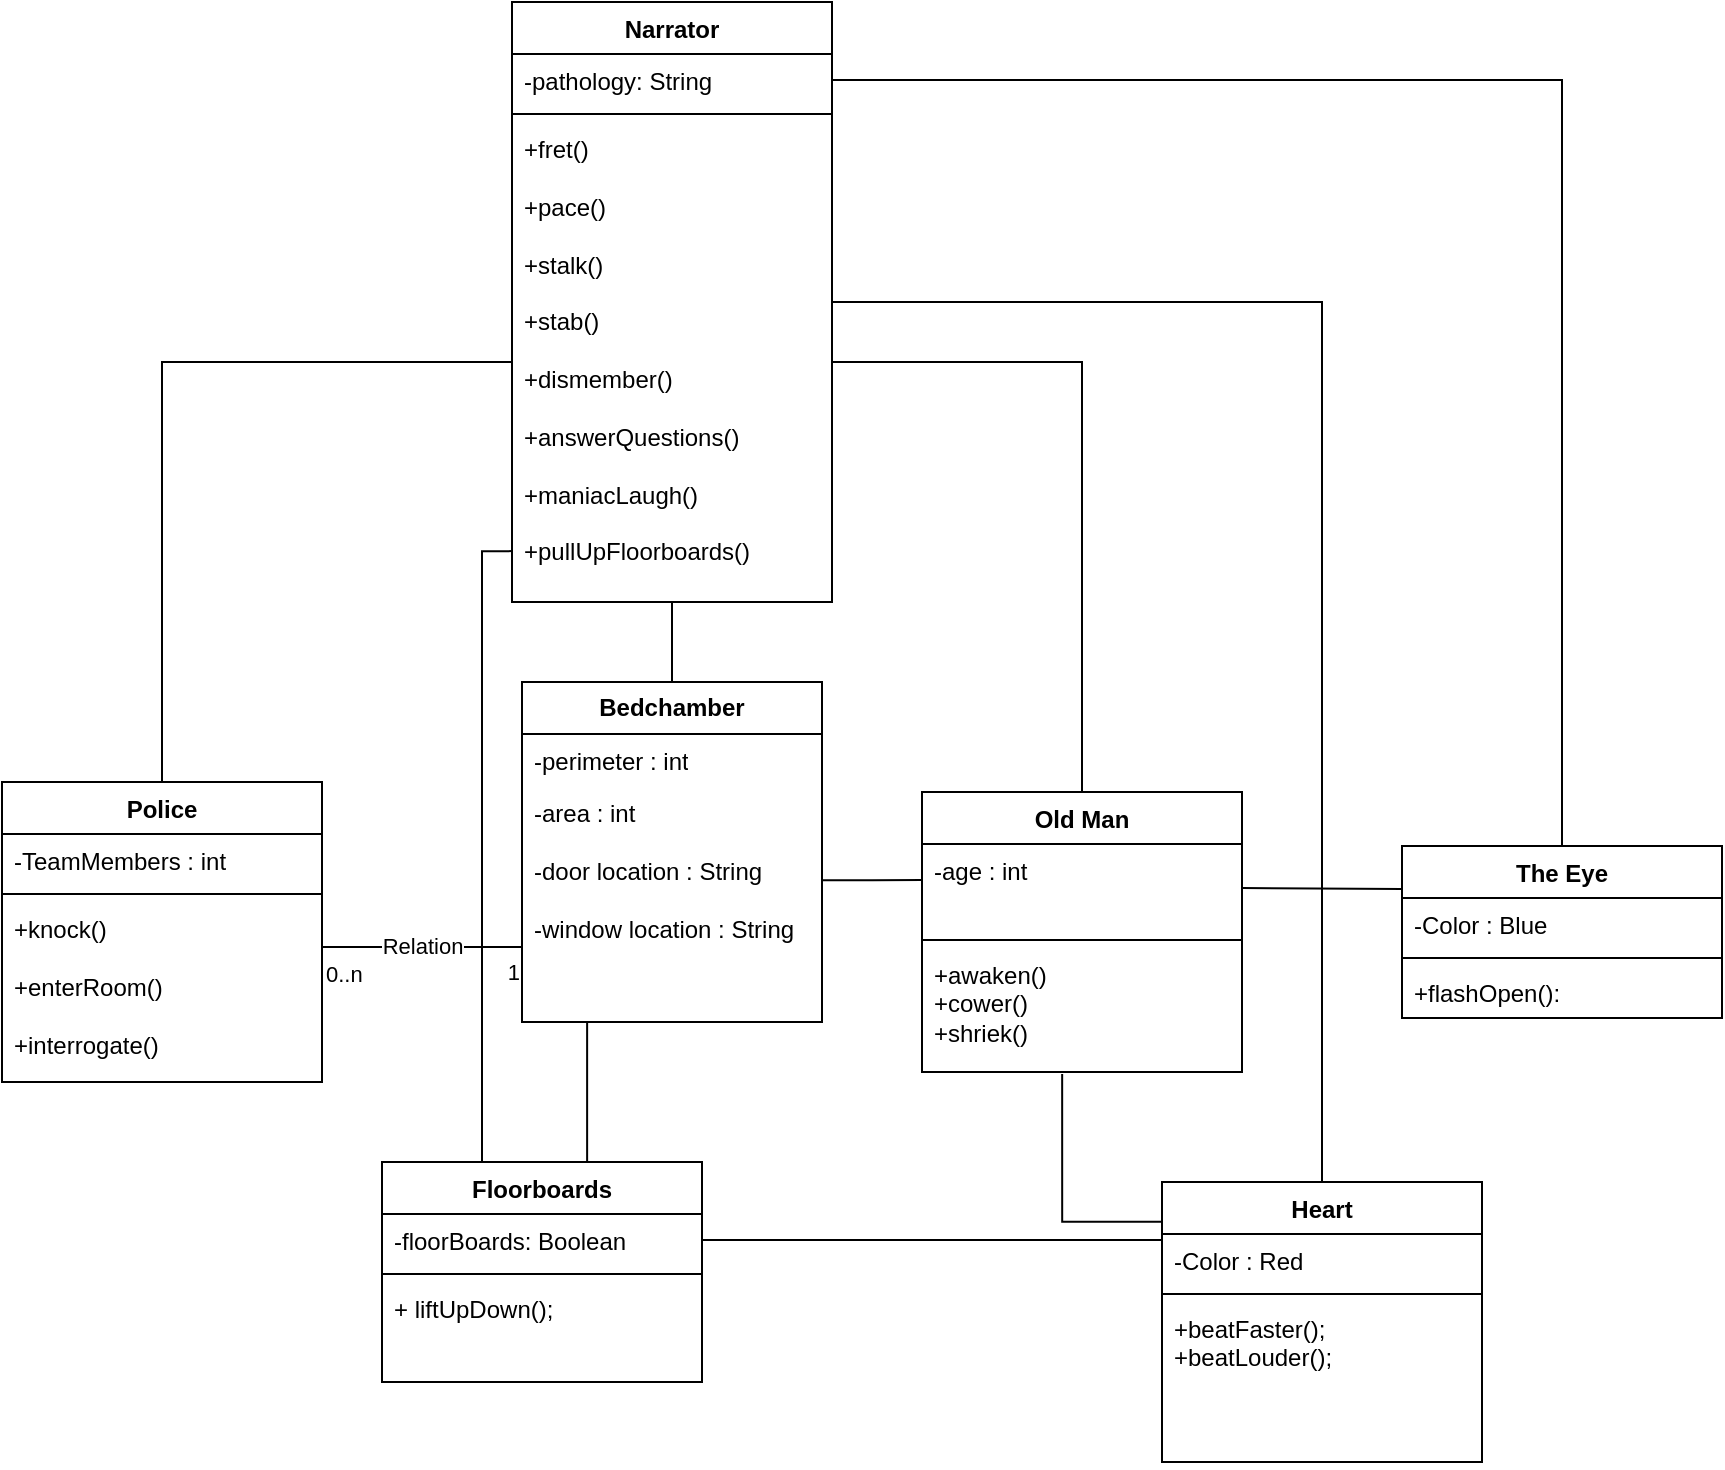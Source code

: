 <mxfile version="21.0.7" type="github">
  <diagram name="Page-1" id="ZEegtyX3KQnmU3FkLwVd">
    <mxGraphModel dx="1299" dy="831" grid="1" gridSize="10" guides="1" tooltips="1" connect="1" arrows="1" fold="1" page="1" pageScale="1" pageWidth="1100" pageHeight="850" math="0" shadow="0">
      <root>
        <mxCell id="0" />
        <mxCell id="1" parent="0" />
        <mxCell id="39Nt4OManVwnhByQ2ZVa-1" value="&lt;b&gt;Bedchamber&lt;/b&gt;" style="swimlane;fontStyle=0;childLayout=stackLayout;horizontal=1;startSize=26;fillColor=none;horizontalStack=0;resizeParent=1;resizeParentMax=0;resizeLast=0;collapsible=1;marginBottom=0;whiteSpace=wrap;html=1;" parent="1" vertex="1">
          <mxGeometry x="410" y="390" width="150" height="170" as="geometry" />
        </mxCell>
        <mxCell id="39Nt4OManVwnhByQ2ZVa-2" value="-perimeter : int" style="text;strokeColor=none;fillColor=none;align=left;verticalAlign=top;spacingLeft=4;spacingRight=4;overflow=hidden;rotatable=0;points=[[0,0.5],[1,0.5]];portConstraint=eastwest;whiteSpace=wrap;html=1;" parent="39Nt4OManVwnhByQ2ZVa-1" vertex="1">
          <mxGeometry y="26" width="150" height="26" as="geometry" />
        </mxCell>
        <mxCell id="39Nt4OManVwnhByQ2ZVa-3" value="-area : int&lt;br&gt;&lt;br&gt;-door location : String&lt;br style=&quot;border-color: var(--border-color);&quot;&gt;&lt;br style=&quot;border-color: var(--border-color);&quot;&gt;-window location : String&lt;br&gt;" style="text;strokeColor=none;fillColor=none;align=left;verticalAlign=top;spacingLeft=4;spacingRight=4;overflow=hidden;rotatable=0;points=[[0,0.5],[1,0.5]];portConstraint=eastwest;whiteSpace=wrap;html=1;" parent="39Nt4OManVwnhByQ2ZVa-1" vertex="1">
          <mxGeometry y="52" width="150" height="118" as="geometry" />
        </mxCell>
        <mxCell id="39Nt4OManVwnhByQ2ZVa-43" value="" style="edgeStyle=orthogonalEdgeStyle;rounded=0;orthogonalLoop=1;jettySize=auto;html=1;endArrow=none;endFill=0;" parent="1" source="39Nt4OManVwnhByQ2ZVa-5" target="39Nt4OManVwnhByQ2ZVa-1" edge="1">
          <mxGeometry relative="1" as="geometry" />
        </mxCell>
        <mxCell id="hs1mN2tJBW9qcZjYl_5e-6" style="edgeStyle=orthogonalEdgeStyle;rounded=0;orthogonalLoop=1;jettySize=auto;html=1;entryX=0.5;entryY=0;entryDx=0;entryDy=0;endArrow=none;endFill=0;" edge="1" parent="1" source="39Nt4OManVwnhByQ2ZVa-5" target="39Nt4OManVwnhByQ2ZVa-17">
          <mxGeometry relative="1" as="geometry">
            <mxPoint x="780" y="560" as="targetPoint" />
          </mxGeometry>
        </mxCell>
        <mxCell id="39Nt4OManVwnhByQ2ZVa-5" value="Narrator" style="swimlane;fontStyle=1;align=center;verticalAlign=top;childLayout=stackLayout;horizontal=1;startSize=26;horizontalStack=0;resizeParent=1;resizeParentMax=0;resizeLast=0;collapsible=1;marginBottom=0;whiteSpace=wrap;html=1;" parent="1" vertex="1">
          <mxGeometry x="405" y="50" width="160" height="300" as="geometry" />
        </mxCell>
        <mxCell id="39Nt4OManVwnhByQ2ZVa-6" value="-pathology: String" style="text;strokeColor=none;fillColor=none;align=left;verticalAlign=top;spacingLeft=4;spacingRight=4;overflow=hidden;rotatable=0;points=[[0,0.5],[1,0.5]];portConstraint=eastwest;whiteSpace=wrap;html=1;" parent="39Nt4OManVwnhByQ2ZVa-5" vertex="1">
          <mxGeometry y="26" width="160" height="26" as="geometry" />
        </mxCell>
        <mxCell id="39Nt4OManVwnhByQ2ZVa-7" value="" style="line;strokeWidth=1;fillColor=none;align=left;verticalAlign=middle;spacingTop=-1;spacingLeft=3;spacingRight=3;rotatable=0;labelPosition=right;points=[];portConstraint=eastwest;strokeColor=inherit;" parent="39Nt4OManVwnhByQ2ZVa-5" vertex="1">
          <mxGeometry y="52" width="160" height="8" as="geometry" />
        </mxCell>
        <mxCell id="39Nt4OManVwnhByQ2ZVa-8" value="+fret()&lt;br&gt;&lt;br&gt;+pace()&lt;br&gt;&lt;br&gt;+stalk()&lt;br&gt;&lt;br&gt;+stab()&lt;br&gt;&lt;br&gt;+dismember()&lt;br&gt;&lt;br&gt;+answerQuestions()&lt;br&gt;&lt;br&gt;+maniacLaugh()&lt;br&gt;&lt;br&gt;+pullUpFloorboards()" style="text;strokeColor=none;fillColor=none;align=left;verticalAlign=top;spacingLeft=4;spacingRight=4;overflow=hidden;rotatable=0;points=[[0,0.5],[1,0.5]];portConstraint=eastwest;whiteSpace=wrap;html=1;" parent="39Nt4OManVwnhByQ2ZVa-5" vertex="1">
          <mxGeometry y="60" width="160" height="240" as="geometry" />
        </mxCell>
        <mxCell id="39Nt4OManVwnhByQ2ZVa-9" value="Old Man" style="swimlane;fontStyle=1;align=center;verticalAlign=top;childLayout=stackLayout;horizontal=1;startSize=26;horizontalStack=0;resizeParent=1;resizeParentMax=0;resizeLast=0;collapsible=1;marginBottom=0;whiteSpace=wrap;html=1;" parent="1" vertex="1">
          <mxGeometry x="610" y="445" width="160" height="140" as="geometry" />
        </mxCell>
        <mxCell id="39Nt4OManVwnhByQ2ZVa-10" value="-age : int" style="text;strokeColor=none;fillColor=none;align=left;verticalAlign=top;spacingLeft=4;spacingRight=4;overflow=hidden;rotatable=0;points=[[0,0.5],[1,0.5]];portConstraint=eastwest;whiteSpace=wrap;html=1;" parent="39Nt4OManVwnhByQ2ZVa-9" vertex="1">
          <mxGeometry y="26" width="160" height="44" as="geometry" />
        </mxCell>
        <mxCell id="39Nt4OManVwnhByQ2ZVa-11" value="" style="line;strokeWidth=1;fillColor=none;align=left;verticalAlign=middle;spacingTop=-1;spacingLeft=3;spacingRight=3;rotatable=0;labelPosition=right;points=[];portConstraint=eastwest;strokeColor=inherit;" parent="39Nt4OManVwnhByQ2ZVa-9" vertex="1">
          <mxGeometry y="70" width="160" height="8" as="geometry" />
        </mxCell>
        <mxCell id="39Nt4OManVwnhByQ2ZVa-12" value="+awaken()&lt;br&gt;+cower()&lt;br&gt;+shriek()" style="text;strokeColor=none;fillColor=none;align=left;verticalAlign=top;spacingLeft=4;spacingRight=4;overflow=hidden;rotatable=0;points=[[0,0.5],[1,0.5]];portConstraint=eastwest;whiteSpace=wrap;html=1;" parent="39Nt4OManVwnhByQ2ZVa-9" vertex="1">
          <mxGeometry y="78" width="160" height="62" as="geometry" />
        </mxCell>
        <mxCell id="39Nt4OManVwnhByQ2ZVa-13" value="The Eye" style="swimlane;fontStyle=1;align=center;verticalAlign=top;childLayout=stackLayout;horizontal=1;startSize=26;horizontalStack=0;resizeParent=1;resizeParentMax=0;resizeLast=0;collapsible=1;marginBottom=0;whiteSpace=wrap;html=1;" parent="1" vertex="1">
          <mxGeometry x="850" y="472" width="160" height="86" as="geometry" />
        </mxCell>
        <mxCell id="39Nt4OManVwnhByQ2ZVa-14" value="-Color : Blue" style="text;strokeColor=none;fillColor=none;align=left;verticalAlign=top;spacingLeft=4;spacingRight=4;overflow=hidden;rotatable=0;points=[[0,0.5],[1,0.5]];portConstraint=eastwest;whiteSpace=wrap;html=1;" parent="39Nt4OManVwnhByQ2ZVa-13" vertex="1">
          <mxGeometry y="26" width="160" height="26" as="geometry" />
        </mxCell>
        <mxCell id="39Nt4OManVwnhByQ2ZVa-15" value="" style="line;strokeWidth=1;fillColor=none;align=left;verticalAlign=middle;spacingTop=-1;spacingLeft=3;spacingRight=3;rotatable=0;labelPosition=right;points=[];portConstraint=eastwest;strokeColor=inherit;" parent="39Nt4OManVwnhByQ2ZVa-13" vertex="1">
          <mxGeometry y="52" width="160" height="8" as="geometry" />
        </mxCell>
        <mxCell id="39Nt4OManVwnhByQ2ZVa-16" value="+flashOpen():&amp;nbsp;" style="text;strokeColor=none;fillColor=none;align=left;verticalAlign=top;spacingLeft=4;spacingRight=4;overflow=hidden;rotatable=0;points=[[0,0.5],[1,0.5]];portConstraint=eastwest;whiteSpace=wrap;html=1;" parent="39Nt4OManVwnhByQ2ZVa-13" vertex="1">
          <mxGeometry y="60" width="160" height="26" as="geometry" />
        </mxCell>
        <mxCell id="39Nt4OManVwnhByQ2ZVa-17" value="Heart" style="swimlane;fontStyle=1;align=center;verticalAlign=top;childLayout=stackLayout;horizontal=1;startSize=26;horizontalStack=0;resizeParent=1;resizeParentMax=0;resizeLast=0;collapsible=1;marginBottom=0;whiteSpace=wrap;html=1;" parent="1" vertex="1">
          <mxGeometry x="730" y="640" width="160" height="140" as="geometry">
            <mxRectangle x="560" y="570" width="70" height="30" as="alternateBounds" />
          </mxGeometry>
        </mxCell>
        <mxCell id="39Nt4OManVwnhByQ2ZVa-18" value="-Color : Red" style="text;strokeColor=none;fillColor=none;align=left;verticalAlign=top;spacingLeft=4;spacingRight=4;overflow=hidden;rotatable=0;points=[[0,0.5],[1,0.5]];portConstraint=eastwest;whiteSpace=wrap;html=1;" parent="39Nt4OManVwnhByQ2ZVa-17" vertex="1">
          <mxGeometry y="26" width="160" height="26" as="geometry" />
        </mxCell>
        <mxCell id="39Nt4OManVwnhByQ2ZVa-19" value="" style="line;strokeWidth=1;fillColor=none;align=left;verticalAlign=middle;spacingTop=-1;spacingLeft=3;spacingRight=3;rotatable=0;labelPosition=right;points=[];portConstraint=eastwest;strokeColor=inherit;" parent="39Nt4OManVwnhByQ2ZVa-17" vertex="1">
          <mxGeometry y="52" width="160" height="8" as="geometry" />
        </mxCell>
        <mxCell id="39Nt4OManVwnhByQ2ZVa-20" value="+beatFaster();&lt;br&gt;+beatLouder();" style="text;strokeColor=none;fillColor=none;align=left;verticalAlign=top;spacingLeft=4;spacingRight=4;overflow=hidden;rotatable=0;points=[[0,0.5],[1,0.5]];portConstraint=eastwest;whiteSpace=wrap;html=1;" parent="39Nt4OManVwnhByQ2ZVa-17" vertex="1">
          <mxGeometry y="60" width="160" height="80" as="geometry" />
        </mxCell>
        <mxCell id="39Nt4OManVwnhByQ2ZVa-30" value="Police" style="swimlane;fontStyle=1;align=center;verticalAlign=top;childLayout=stackLayout;horizontal=1;startSize=26;horizontalStack=0;resizeParent=1;resizeParentMax=0;resizeLast=0;collapsible=1;marginBottom=0;whiteSpace=wrap;html=1;" parent="1" vertex="1">
          <mxGeometry x="150" y="440" width="160" height="150" as="geometry" />
        </mxCell>
        <mxCell id="39Nt4OManVwnhByQ2ZVa-31" value="-TeamMembers : int" style="text;strokeColor=none;fillColor=none;align=left;verticalAlign=top;spacingLeft=4;spacingRight=4;overflow=hidden;rotatable=0;points=[[0,0.5],[1,0.5]];portConstraint=eastwest;whiteSpace=wrap;html=1;" parent="39Nt4OManVwnhByQ2ZVa-30" vertex="1">
          <mxGeometry y="26" width="160" height="26" as="geometry" />
        </mxCell>
        <mxCell id="39Nt4OManVwnhByQ2ZVa-32" value="" style="line;strokeWidth=1;fillColor=none;align=left;verticalAlign=middle;spacingTop=-1;spacingLeft=3;spacingRight=3;rotatable=0;labelPosition=right;points=[];portConstraint=eastwest;strokeColor=inherit;" parent="39Nt4OManVwnhByQ2ZVa-30" vertex="1">
          <mxGeometry y="52" width="160" height="8" as="geometry" />
        </mxCell>
        <mxCell id="39Nt4OManVwnhByQ2ZVa-33" value="+knock()&lt;br&gt;&lt;br&gt;+enterRoom()&lt;br&gt;&lt;br&gt;+interrogate()" style="text;strokeColor=none;fillColor=none;align=left;verticalAlign=top;spacingLeft=4;spacingRight=4;overflow=hidden;rotatable=0;points=[[0,0.5],[1,0.5]];portConstraint=eastwest;whiteSpace=wrap;html=1;" parent="39Nt4OManVwnhByQ2ZVa-30" vertex="1">
          <mxGeometry y="60" width="160" height="90" as="geometry" />
        </mxCell>
        <mxCell id="39Nt4OManVwnhByQ2ZVa-41" value="" style="endArrow=none;endFill=0;endSize=24;html=1;rounded=0;edgeStyle=orthogonalEdgeStyle;exitX=0;exitY=0.142;exitDx=0;exitDy=0;exitPerimeter=0;entryX=0.438;entryY=1.016;entryDx=0;entryDy=0;entryPerimeter=0;" parent="1" source="39Nt4OManVwnhByQ2ZVa-17" target="39Nt4OManVwnhByQ2ZVa-12" edge="1">
          <mxGeometry width="160" relative="1" as="geometry">
            <mxPoint x="640" y="690" as="sourcePoint" />
            <mxPoint x="790" y="649" as="targetPoint" />
          </mxGeometry>
        </mxCell>
        <mxCell id="39Nt4OManVwnhByQ2ZVa-42" value="" style="endArrow=none;endFill=0;endSize=24;html=1;rounded=0;entryX=1;entryY=0.5;entryDx=0;entryDy=0;exitX=0;exitY=0.25;exitDx=0;exitDy=0;" parent="1" source="39Nt4OManVwnhByQ2ZVa-13" target="39Nt4OManVwnhByQ2ZVa-10" edge="1">
          <mxGeometry width="160" relative="1" as="geometry">
            <mxPoint x="540" y="470" as="sourcePoint" />
            <mxPoint x="700" y="470" as="targetPoint" />
          </mxGeometry>
        </mxCell>
        <mxCell id="39Nt4OManVwnhByQ2ZVa-45" style="edgeStyle=orthogonalEdgeStyle;rounded=0;orthogonalLoop=1;jettySize=auto;html=1;endArrow=none;endFill=0;" parent="1" source="39Nt4OManVwnhByQ2ZVa-8" target="39Nt4OManVwnhByQ2ZVa-9" edge="1">
          <mxGeometry relative="1" as="geometry" />
        </mxCell>
        <mxCell id="39Nt4OManVwnhByQ2ZVa-46" value="Relation" style="endArrow=none;html=1;endSize=12;startArrow=none;startSize=14;startFill=0;edgeStyle=orthogonalEdgeStyle;rounded=0;exitX=1;exitY=0.25;exitDx=0;exitDy=0;exitPerimeter=0;endFill=0;entryX=-0.003;entryY=0.682;entryDx=0;entryDy=0;entryPerimeter=0;" parent="1" source="39Nt4OManVwnhByQ2ZVa-33" target="39Nt4OManVwnhByQ2ZVa-3" edge="1">
          <mxGeometry relative="1" as="geometry">
            <mxPoint x="540" y="400" as="sourcePoint" />
            <mxPoint x="700" y="400" as="targetPoint" />
          </mxGeometry>
        </mxCell>
        <mxCell id="39Nt4OManVwnhByQ2ZVa-47" value="0..n" style="edgeLabel;resizable=0;html=1;align=left;verticalAlign=top;" parent="39Nt4OManVwnhByQ2ZVa-46" connectable="0" vertex="1">
          <mxGeometry x="-1" relative="1" as="geometry" />
        </mxCell>
        <mxCell id="39Nt4OManVwnhByQ2ZVa-48" value="1" style="edgeLabel;resizable=0;html=1;align=right;verticalAlign=top;" parent="39Nt4OManVwnhByQ2ZVa-46" connectable="0" vertex="1">
          <mxGeometry x="1" relative="1" as="geometry" />
        </mxCell>
        <mxCell id="39Nt4OManVwnhByQ2ZVa-53" style="edgeStyle=orthogonalEdgeStyle;rounded=0;orthogonalLoop=1;jettySize=auto;html=1;endArrow=none;endFill=0;" parent="1" source="39Nt4OManVwnhByQ2ZVa-8" target="39Nt4OManVwnhByQ2ZVa-30" edge="1">
          <mxGeometry relative="1" as="geometry" />
        </mxCell>
        <mxCell id="hs1mN2tJBW9qcZjYl_5e-1" style="edgeStyle=orthogonalEdgeStyle;rounded=0;orthogonalLoop=1;jettySize=auto;html=1;endArrow=none;endFill=0;" edge="1" parent="1" source="39Nt4OManVwnhByQ2ZVa-6" target="39Nt4OManVwnhByQ2ZVa-13">
          <mxGeometry relative="1" as="geometry" />
        </mxCell>
        <mxCell id="hs1mN2tJBW9qcZjYl_5e-4" style="edgeStyle=orthogonalEdgeStyle;rounded=0;orthogonalLoop=1;jettySize=auto;html=1;startArrow=none;startFill=0;endArrow=none;endFill=0;exitX=1.001;exitY=0.399;exitDx=0;exitDy=0;exitPerimeter=0;entryX=0;entryY=0.409;entryDx=0;entryDy=0;entryPerimeter=0;" edge="1" parent="1" source="39Nt4OManVwnhByQ2ZVa-3" target="39Nt4OManVwnhByQ2ZVa-10">
          <mxGeometry relative="1" as="geometry">
            <mxPoint x="600" y="489" as="targetPoint" />
          </mxGeometry>
        </mxCell>
        <mxCell id="hs1mN2tJBW9qcZjYl_5e-7" value="Floorboards" style="swimlane;fontStyle=1;align=center;verticalAlign=top;childLayout=stackLayout;horizontal=1;startSize=26;horizontalStack=0;resizeParent=1;resizeParentMax=0;resizeLast=0;collapsible=1;marginBottom=0;whiteSpace=wrap;html=1;" vertex="1" parent="1">
          <mxGeometry x="340" y="630" width="160" height="110" as="geometry" />
        </mxCell>
        <mxCell id="hs1mN2tJBW9qcZjYl_5e-8" value="-floorBoards: Boolean" style="text;strokeColor=none;fillColor=none;align=left;verticalAlign=top;spacingLeft=4;spacingRight=4;overflow=hidden;rotatable=0;points=[[0,0.5],[1,0.5]];portConstraint=eastwest;whiteSpace=wrap;html=1;" vertex="1" parent="hs1mN2tJBW9qcZjYl_5e-7">
          <mxGeometry y="26" width="160" height="26" as="geometry" />
        </mxCell>
        <mxCell id="hs1mN2tJBW9qcZjYl_5e-9" value="" style="line;strokeWidth=1;fillColor=none;align=left;verticalAlign=middle;spacingTop=-1;spacingLeft=3;spacingRight=3;rotatable=0;labelPosition=right;points=[];portConstraint=eastwest;strokeColor=inherit;" vertex="1" parent="hs1mN2tJBW9qcZjYl_5e-7">
          <mxGeometry y="52" width="160" height="8" as="geometry" />
        </mxCell>
        <mxCell id="hs1mN2tJBW9qcZjYl_5e-10" value="+ liftUpDown();" style="text;strokeColor=none;fillColor=none;align=left;verticalAlign=top;spacingLeft=4;spacingRight=4;overflow=hidden;rotatable=0;points=[[0,0.5],[1,0.5]];portConstraint=eastwest;whiteSpace=wrap;html=1;" vertex="1" parent="hs1mN2tJBW9qcZjYl_5e-7">
          <mxGeometry y="60" width="160" height="50" as="geometry" />
        </mxCell>
        <mxCell id="hs1mN2tJBW9qcZjYl_5e-11" style="edgeStyle=orthogonalEdgeStyle;rounded=0;orthogonalLoop=1;jettySize=auto;html=1;exitX=0.217;exitY=1.002;exitDx=0;exitDy=0;exitPerimeter=0;entryX=0.641;entryY=0;entryDx=0;entryDy=0;entryPerimeter=0;endArrow=none;endFill=0;" edge="1" parent="1" source="39Nt4OManVwnhByQ2ZVa-3" target="hs1mN2tJBW9qcZjYl_5e-7">
          <mxGeometry relative="1" as="geometry" />
        </mxCell>
        <mxCell id="hs1mN2tJBW9qcZjYl_5e-12" style="edgeStyle=orthogonalEdgeStyle;rounded=0;orthogonalLoop=1;jettySize=auto;html=1;endArrow=none;endFill=0;entryX=-0.002;entryY=0.113;entryDx=0;entryDy=0;entryPerimeter=0;" edge="1" parent="1" source="hs1mN2tJBW9qcZjYl_5e-8" target="39Nt4OManVwnhByQ2ZVa-18">
          <mxGeometry relative="1" as="geometry">
            <mxPoint x="690" y="669" as="targetPoint" />
          </mxGeometry>
        </mxCell>
        <mxCell id="hs1mN2tJBW9qcZjYl_5e-15" style="edgeStyle=orthogonalEdgeStyle;rounded=0;orthogonalLoop=1;jettySize=auto;html=1;entryX=0.25;entryY=0;entryDx=0;entryDy=0;exitX=0;exitY=0.894;exitDx=0;exitDy=0;exitPerimeter=0;endArrow=none;endFill=0;" edge="1" parent="1" source="39Nt4OManVwnhByQ2ZVa-8" target="hs1mN2tJBW9qcZjYl_5e-7">
          <mxGeometry relative="1" as="geometry">
            <mxPoint x="360" y="540" as="targetPoint" />
            <mxPoint x="380" y="318.0" as="sourcePoint" />
            <Array as="points">
              <mxPoint x="390" y="325" />
              <mxPoint x="390" y="630" />
            </Array>
          </mxGeometry>
        </mxCell>
      </root>
    </mxGraphModel>
  </diagram>
</mxfile>
